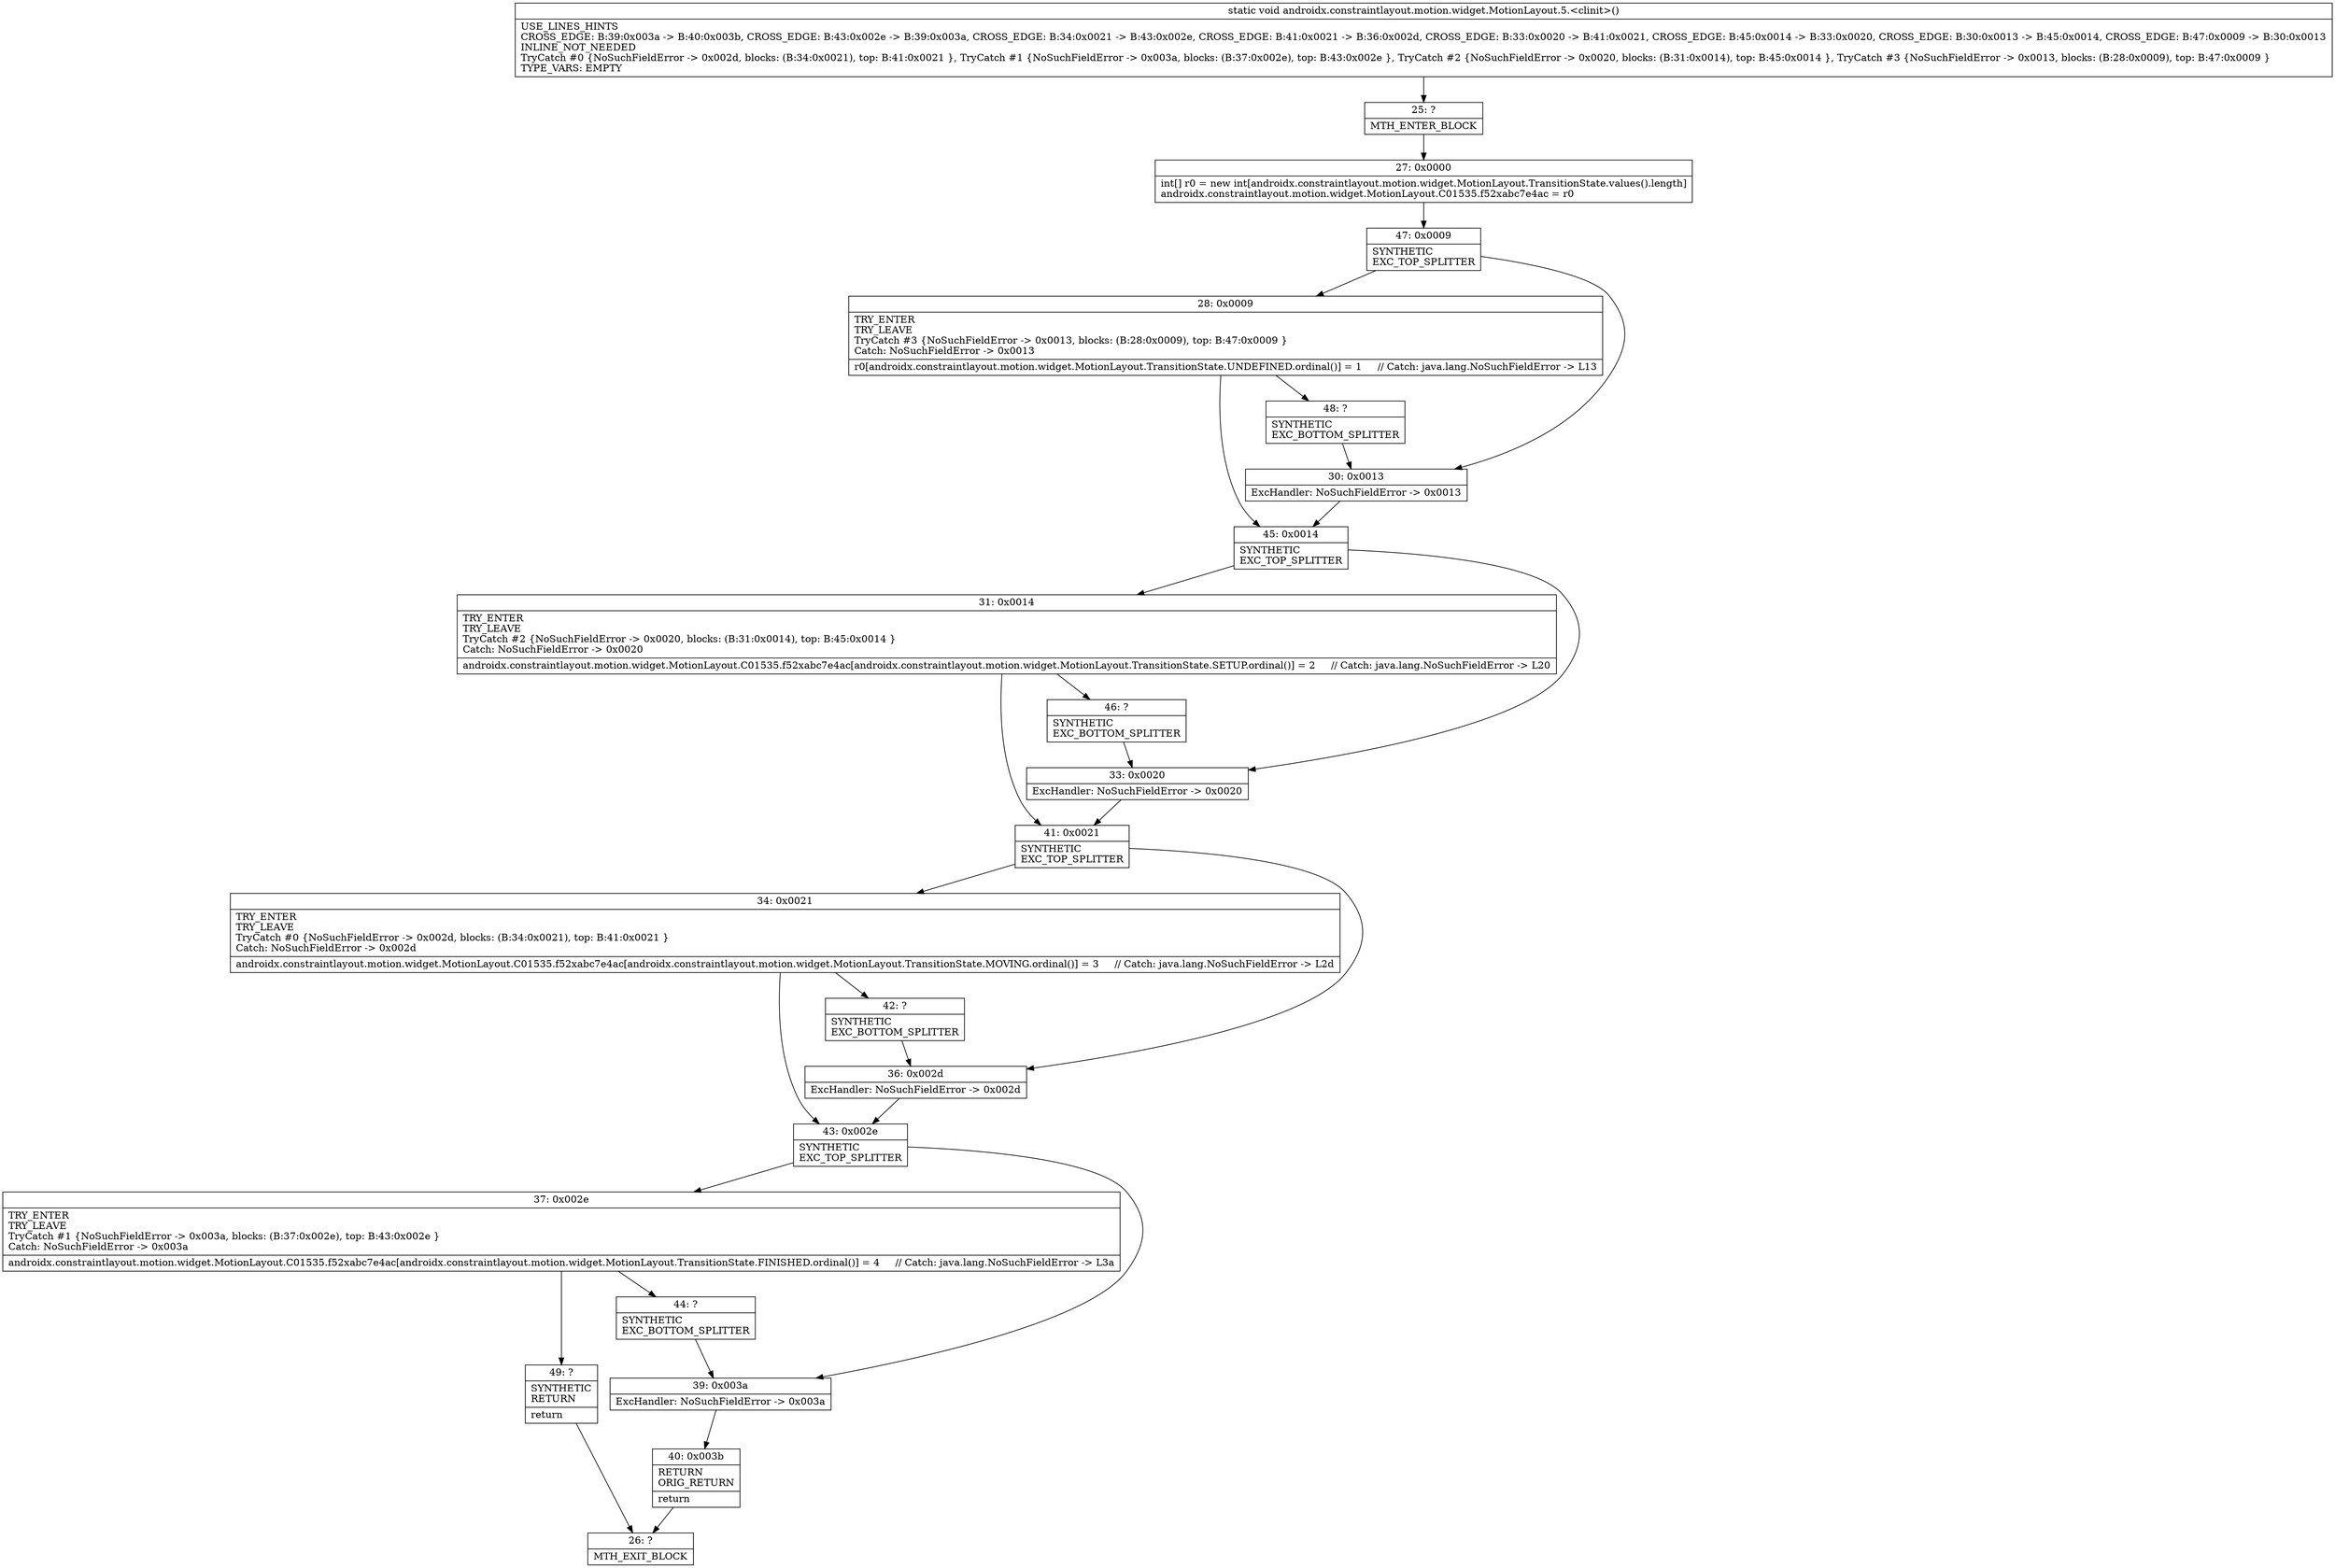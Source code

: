 digraph "CFG forandroidx.constraintlayout.motion.widget.MotionLayout.5.\<clinit\>()V" {
Node_25 [shape=record,label="{25\:\ ?|MTH_ENTER_BLOCK\l}"];
Node_27 [shape=record,label="{27\:\ 0x0000|int[] r0 = new int[androidx.constraintlayout.motion.widget.MotionLayout.TransitionState.values().length]\landroidx.constraintlayout.motion.widget.MotionLayout.C01535.f52xabc7e4ac = r0\l}"];
Node_47 [shape=record,label="{47\:\ 0x0009|SYNTHETIC\lEXC_TOP_SPLITTER\l}"];
Node_28 [shape=record,label="{28\:\ 0x0009|TRY_ENTER\lTRY_LEAVE\lTryCatch #3 \{NoSuchFieldError \-\> 0x0013, blocks: (B:28:0x0009), top: B:47:0x0009 \}\lCatch: NoSuchFieldError \-\> 0x0013\l|r0[androidx.constraintlayout.motion.widget.MotionLayout.TransitionState.UNDEFINED.ordinal()] = 1     \/\/ Catch: java.lang.NoSuchFieldError \-\> L13\l}"];
Node_45 [shape=record,label="{45\:\ 0x0014|SYNTHETIC\lEXC_TOP_SPLITTER\l}"];
Node_31 [shape=record,label="{31\:\ 0x0014|TRY_ENTER\lTRY_LEAVE\lTryCatch #2 \{NoSuchFieldError \-\> 0x0020, blocks: (B:31:0x0014), top: B:45:0x0014 \}\lCatch: NoSuchFieldError \-\> 0x0020\l|androidx.constraintlayout.motion.widget.MotionLayout.C01535.f52xabc7e4ac[androidx.constraintlayout.motion.widget.MotionLayout.TransitionState.SETUP.ordinal()] = 2     \/\/ Catch: java.lang.NoSuchFieldError \-\> L20\l}"];
Node_41 [shape=record,label="{41\:\ 0x0021|SYNTHETIC\lEXC_TOP_SPLITTER\l}"];
Node_34 [shape=record,label="{34\:\ 0x0021|TRY_ENTER\lTRY_LEAVE\lTryCatch #0 \{NoSuchFieldError \-\> 0x002d, blocks: (B:34:0x0021), top: B:41:0x0021 \}\lCatch: NoSuchFieldError \-\> 0x002d\l|androidx.constraintlayout.motion.widget.MotionLayout.C01535.f52xabc7e4ac[androidx.constraintlayout.motion.widget.MotionLayout.TransitionState.MOVING.ordinal()] = 3     \/\/ Catch: java.lang.NoSuchFieldError \-\> L2d\l}"];
Node_42 [shape=record,label="{42\:\ ?|SYNTHETIC\lEXC_BOTTOM_SPLITTER\l}"];
Node_43 [shape=record,label="{43\:\ 0x002e|SYNTHETIC\lEXC_TOP_SPLITTER\l}"];
Node_37 [shape=record,label="{37\:\ 0x002e|TRY_ENTER\lTRY_LEAVE\lTryCatch #1 \{NoSuchFieldError \-\> 0x003a, blocks: (B:37:0x002e), top: B:43:0x002e \}\lCatch: NoSuchFieldError \-\> 0x003a\l|androidx.constraintlayout.motion.widget.MotionLayout.C01535.f52xabc7e4ac[androidx.constraintlayout.motion.widget.MotionLayout.TransitionState.FINISHED.ordinal()] = 4     \/\/ Catch: java.lang.NoSuchFieldError \-\> L3a\l}"];
Node_44 [shape=record,label="{44\:\ ?|SYNTHETIC\lEXC_BOTTOM_SPLITTER\l}"];
Node_49 [shape=record,label="{49\:\ ?|SYNTHETIC\lRETURN\l|return\l}"];
Node_26 [shape=record,label="{26\:\ ?|MTH_EXIT_BLOCK\l}"];
Node_39 [shape=record,label="{39\:\ 0x003a|ExcHandler: NoSuchFieldError \-\> 0x003a\l}"];
Node_40 [shape=record,label="{40\:\ 0x003b|RETURN\lORIG_RETURN\l|return\l}"];
Node_36 [shape=record,label="{36\:\ 0x002d|ExcHandler: NoSuchFieldError \-\> 0x002d\l}"];
Node_46 [shape=record,label="{46\:\ ?|SYNTHETIC\lEXC_BOTTOM_SPLITTER\l}"];
Node_33 [shape=record,label="{33\:\ 0x0020|ExcHandler: NoSuchFieldError \-\> 0x0020\l}"];
Node_48 [shape=record,label="{48\:\ ?|SYNTHETIC\lEXC_BOTTOM_SPLITTER\l}"];
Node_30 [shape=record,label="{30\:\ 0x0013|ExcHandler: NoSuchFieldError \-\> 0x0013\l}"];
MethodNode[shape=record,label="{static void androidx.constraintlayout.motion.widget.MotionLayout.5.\<clinit\>()  | USE_LINES_HINTS\lCROSS_EDGE: B:39:0x003a \-\> B:40:0x003b, CROSS_EDGE: B:43:0x002e \-\> B:39:0x003a, CROSS_EDGE: B:34:0x0021 \-\> B:43:0x002e, CROSS_EDGE: B:41:0x0021 \-\> B:36:0x002d, CROSS_EDGE: B:33:0x0020 \-\> B:41:0x0021, CROSS_EDGE: B:45:0x0014 \-\> B:33:0x0020, CROSS_EDGE: B:30:0x0013 \-\> B:45:0x0014, CROSS_EDGE: B:47:0x0009 \-\> B:30:0x0013\lINLINE_NOT_NEEDED\lTryCatch #0 \{NoSuchFieldError \-\> 0x002d, blocks: (B:34:0x0021), top: B:41:0x0021 \}, TryCatch #1 \{NoSuchFieldError \-\> 0x003a, blocks: (B:37:0x002e), top: B:43:0x002e \}, TryCatch #2 \{NoSuchFieldError \-\> 0x0020, blocks: (B:31:0x0014), top: B:45:0x0014 \}, TryCatch #3 \{NoSuchFieldError \-\> 0x0013, blocks: (B:28:0x0009), top: B:47:0x0009 \}\lTYPE_VARS: EMPTY\l}"];
MethodNode -> Node_25;Node_25 -> Node_27;
Node_27 -> Node_47;
Node_47 -> Node_28;
Node_47 -> Node_30;
Node_28 -> Node_45;
Node_28 -> Node_48;
Node_45 -> Node_31;
Node_45 -> Node_33;
Node_31 -> Node_41;
Node_31 -> Node_46;
Node_41 -> Node_34;
Node_41 -> Node_36;
Node_34 -> Node_42;
Node_34 -> Node_43;
Node_42 -> Node_36;
Node_43 -> Node_37;
Node_43 -> Node_39;
Node_37 -> Node_44;
Node_37 -> Node_49;
Node_44 -> Node_39;
Node_49 -> Node_26;
Node_39 -> Node_40;
Node_40 -> Node_26;
Node_36 -> Node_43;
Node_46 -> Node_33;
Node_33 -> Node_41;
Node_48 -> Node_30;
Node_30 -> Node_45;
}

